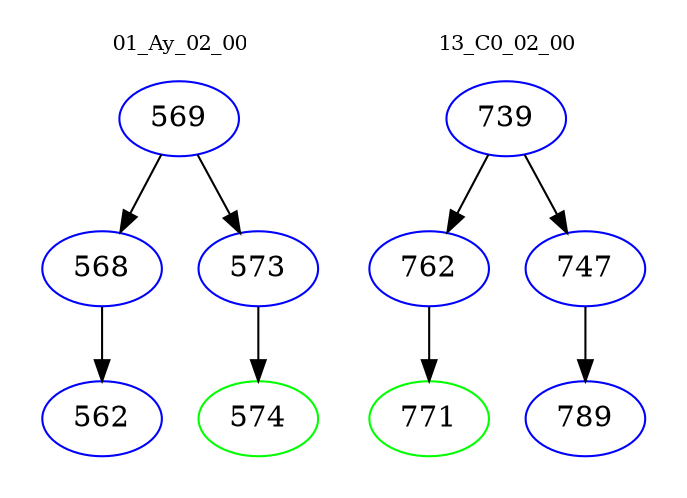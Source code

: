 digraph{
subgraph cluster_0 {
color = white
label = "01_Ay_02_00";
fontsize=10;
T0_569 [label="569", color="blue"]
T0_569 -> T0_568 [color="black"]
T0_568 [label="568", color="blue"]
T0_568 -> T0_562 [color="black"]
T0_562 [label="562", color="blue"]
T0_569 -> T0_573 [color="black"]
T0_573 [label="573", color="blue"]
T0_573 -> T0_574 [color="black"]
T0_574 [label="574", color="green"]
}
subgraph cluster_1 {
color = white
label = "13_C0_02_00";
fontsize=10;
T1_739 [label="739", color="blue"]
T1_739 -> T1_762 [color="black"]
T1_762 [label="762", color="blue"]
T1_762 -> T1_771 [color="black"]
T1_771 [label="771", color="green"]
T1_739 -> T1_747 [color="black"]
T1_747 [label="747", color="blue"]
T1_747 -> T1_789 [color="black"]
T1_789 [label="789", color="blue"]
}
}
